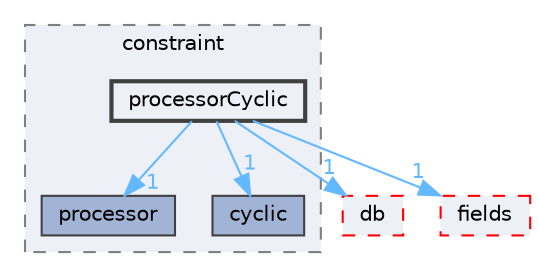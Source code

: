 digraph "src/OpenFOAM/meshes/polyMesh/polyPatches/constraint/processorCyclic"
{
 // LATEX_PDF_SIZE
  bgcolor="transparent";
  edge [fontname=Helvetica,fontsize=10,labelfontname=Helvetica,labelfontsize=10];
  node [fontname=Helvetica,fontsize=10,shape=box,height=0.2,width=0.4];
  compound=true
  subgraph clusterdir_09b4360db181b1c37726382a34e0210b {
    graph [ bgcolor="#edf0f7", pencolor="grey50", label="constraint", fontname=Helvetica,fontsize=10 style="filled,dashed", URL="dir_09b4360db181b1c37726382a34e0210b.html",tooltip=""]
  dir_3a2dac8f5edfcbb51e89f7f5533efae4 [label="processor", fillcolor="#a2b4d6", color="grey25", style="filled", URL="dir_3a2dac8f5edfcbb51e89f7f5533efae4.html",tooltip=""];
  dir_f10e1feb71bd2aac359683c9b11c6603 [label="cyclic", fillcolor="#a2b4d6", color="grey25", style="filled", URL="dir_f10e1feb71bd2aac359683c9b11c6603.html",tooltip=""];
  dir_6ba939b8d6b807750a04b88f788ccce4 [label="processorCyclic", fillcolor="#edf0f7", color="grey25", style="filled,bold", URL="dir_6ba939b8d6b807750a04b88f788ccce4.html",tooltip=""];
  }
  dir_63c634f7a7cfd679ac26c67fb30fc32f [label="db", fillcolor="#edf0f7", color="red", style="filled,dashed", URL="dir_63c634f7a7cfd679ac26c67fb30fc32f.html",tooltip=""];
  dir_962442b8f989d5529fab5e0f0e4ffb74 [label="fields", fillcolor="#edf0f7", color="red", style="filled,dashed", URL="dir_962442b8f989d5529fab5e0f0e4ffb74.html",tooltip=""];
  dir_6ba939b8d6b807750a04b88f788ccce4->dir_3a2dac8f5edfcbb51e89f7f5533efae4 [headlabel="1", labeldistance=1.5 headhref="dir_003090_003084.html" href="dir_003090_003084.html" color="steelblue1" fontcolor="steelblue1"];
  dir_6ba939b8d6b807750a04b88f788ccce4->dir_63c634f7a7cfd679ac26c67fb30fc32f [headlabel="1", labeldistance=1.5 headhref="dir_003090_000817.html" href="dir_003090_000817.html" color="steelblue1" fontcolor="steelblue1"];
  dir_6ba939b8d6b807750a04b88f788ccce4->dir_962442b8f989d5529fab5e0f0e4ffb74 [headlabel="1", labeldistance=1.5 headhref="dir_003090_001335.html" href="dir_003090_001335.html" color="steelblue1" fontcolor="steelblue1"];
  dir_6ba939b8d6b807750a04b88f788ccce4->dir_f10e1feb71bd2aac359683c9b11c6603 [headlabel="1", labeldistance=1.5 headhref="dir_003090_000762.html" href="dir_003090_000762.html" color="steelblue1" fontcolor="steelblue1"];
}
